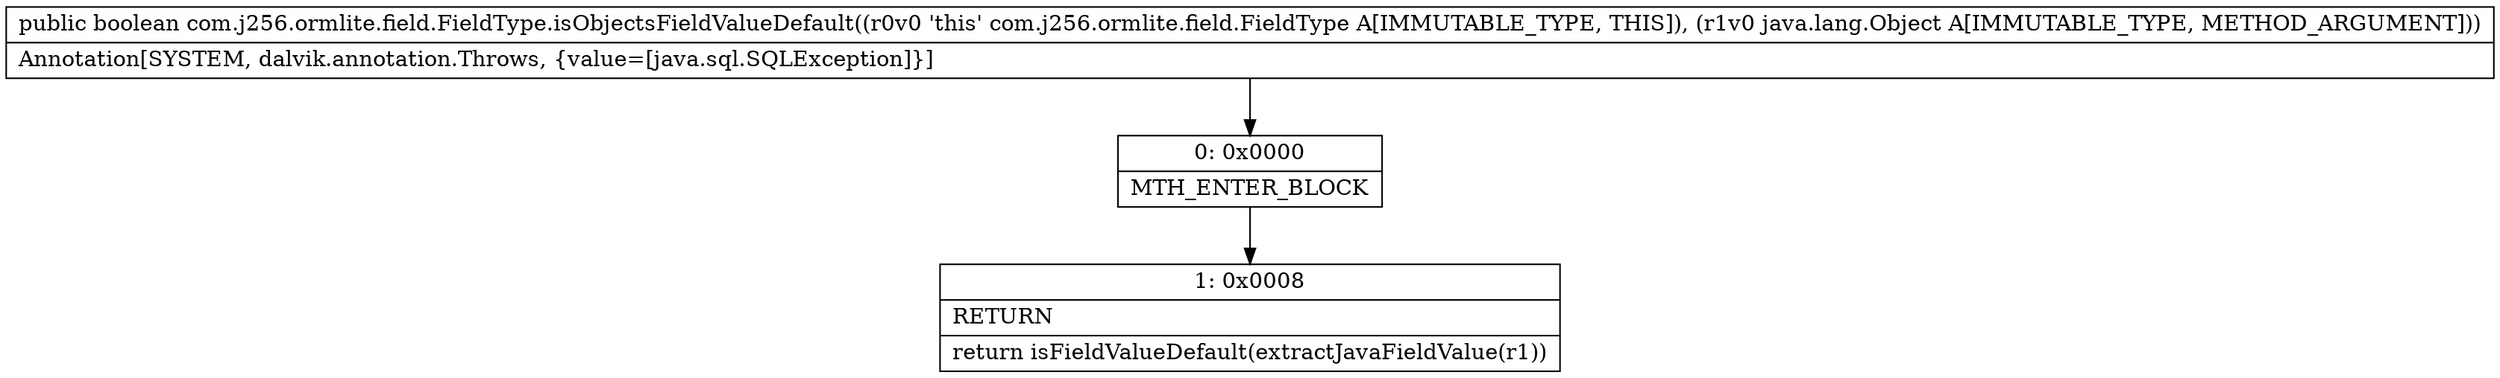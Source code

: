 digraph "CFG forcom.j256.ormlite.field.FieldType.isObjectsFieldValueDefault(Ljava\/lang\/Object;)Z" {
Node_0 [shape=record,label="{0\:\ 0x0000|MTH_ENTER_BLOCK\l}"];
Node_1 [shape=record,label="{1\:\ 0x0008|RETURN\l|return isFieldValueDefault(extractJavaFieldValue(r1))\l}"];
MethodNode[shape=record,label="{public boolean com.j256.ormlite.field.FieldType.isObjectsFieldValueDefault((r0v0 'this' com.j256.ormlite.field.FieldType A[IMMUTABLE_TYPE, THIS]), (r1v0 java.lang.Object A[IMMUTABLE_TYPE, METHOD_ARGUMENT]))  | Annotation[SYSTEM, dalvik.annotation.Throws, \{value=[java.sql.SQLException]\}]\l}"];
MethodNode -> Node_0;
Node_0 -> Node_1;
}

